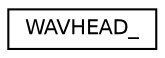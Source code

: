 digraph "Graphical Class Hierarchy"
{
 // LATEX_PDF_SIZE
  edge [fontname="Helvetica",fontsize="10",labelfontname="Helvetica",labelfontsize="10"];
  node [fontname="Helvetica",fontsize="10",shape=record];
  rankdir="LR";
  Node0 [label="WAVHEAD_",height=0.2,width=0.4,color="black", fillcolor="white", style="filled",URL="$structWAVHEAD__.html",tooltip=" "];
}
